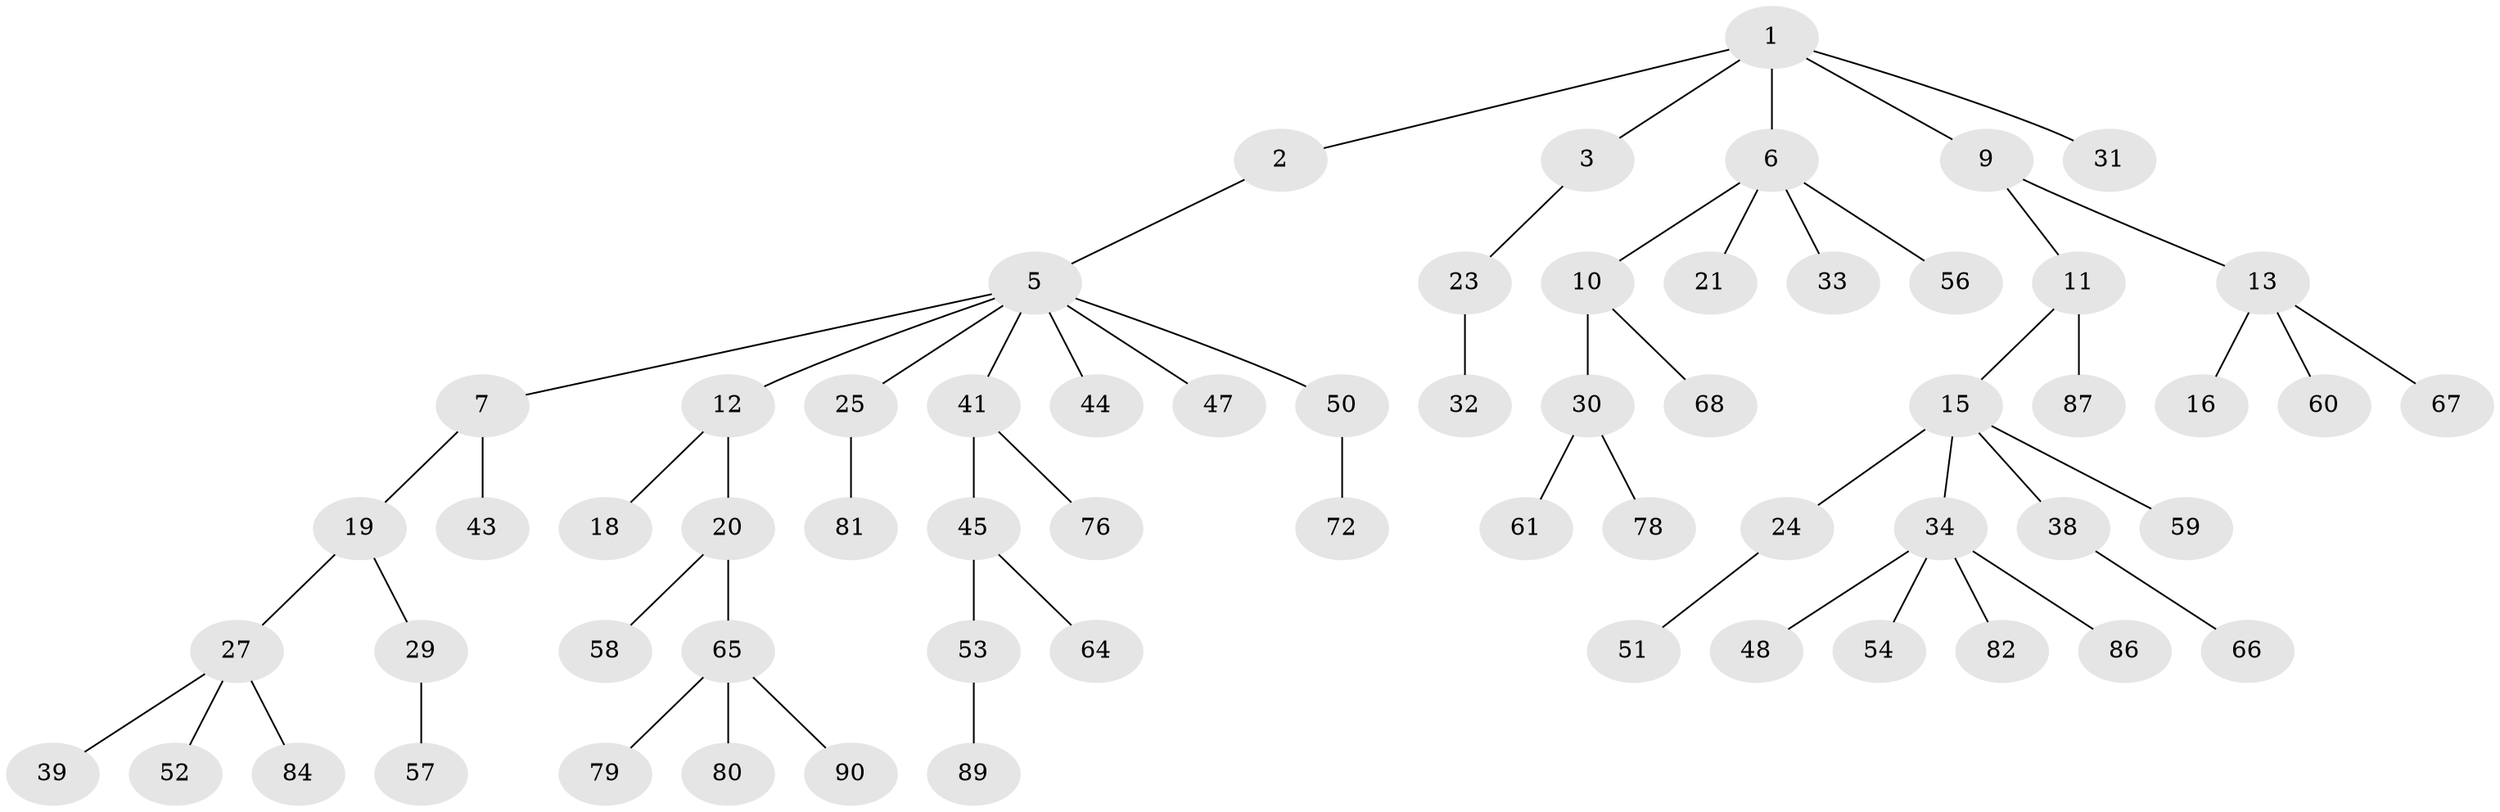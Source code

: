 // original degree distribution, {4: 0.10752688172043011, 3: 0.17204301075268819, 7: 0.010752688172043012, 1: 0.46236559139784944, 2: 0.24731182795698925}
// Generated by graph-tools (version 1.1) at 2025/11/02/27/25 16:11:27]
// undirected, 63 vertices, 62 edges
graph export_dot {
graph [start="1"]
  node [color=gray90,style=filled];
  1 [super="+4"];
  2 [super="+77"];
  3 [super="+37"];
  5 [super="+17"];
  6 [super="+8"];
  7 [super="+71"];
  9;
  10 [super="+36"];
  11 [super="+26"];
  12;
  13 [super="+14"];
  15 [super="+22"];
  16;
  18 [super="+49"];
  19 [super="+92"];
  20 [super="+55"];
  21;
  23;
  24 [super="+42"];
  25 [super="+73"];
  27 [super="+28"];
  29;
  30 [super="+35"];
  31;
  32;
  33;
  34 [super="+40"];
  38;
  39;
  41 [super="+46"];
  43;
  44;
  45;
  47 [super="+70"];
  48;
  50 [super="+63"];
  51;
  52 [super="+69"];
  53 [super="+85"];
  54 [super="+88"];
  56 [super="+62"];
  57;
  58;
  59;
  60;
  61;
  64;
  65 [super="+75"];
  66;
  67 [super="+91"];
  68 [super="+74"];
  72;
  76;
  78;
  79;
  80;
  81 [super="+83"];
  82 [super="+93"];
  84;
  86;
  87;
  89;
  90;
  1 -- 2;
  1 -- 3;
  1 -- 9;
  1 -- 6;
  1 -- 31;
  2 -- 5;
  3 -- 23;
  5 -- 7;
  5 -- 12;
  5 -- 25;
  5 -- 41;
  5 -- 50;
  5 -- 44;
  5 -- 47;
  6 -- 33;
  6 -- 56;
  6 -- 10;
  6 -- 21;
  7 -- 19;
  7 -- 43;
  9 -- 11;
  9 -- 13;
  10 -- 30;
  10 -- 68;
  11 -- 15;
  11 -- 87;
  12 -- 18;
  12 -- 20;
  13 -- 60;
  13 -- 16;
  13 -- 67;
  15 -- 34;
  15 -- 24;
  15 -- 59;
  15 -- 38;
  19 -- 27;
  19 -- 29;
  20 -- 58;
  20 -- 65;
  23 -- 32;
  24 -- 51;
  25 -- 81;
  27 -- 39;
  27 -- 84;
  27 -- 52;
  29 -- 57;
  30 -- 61;
  30 -- 78;
  34 -- 82;
  34 -- 86;
  34 -- 48;
  34 -- 54;
  38 -- 66;
  41 -- 45;
  41 -- 76;
  45 -- 53;
  45 -- 64;
  50 -- 72;
  53 -- 89;
  65 -- 80;
  65 -- 90;
  65 -- 79;
}

